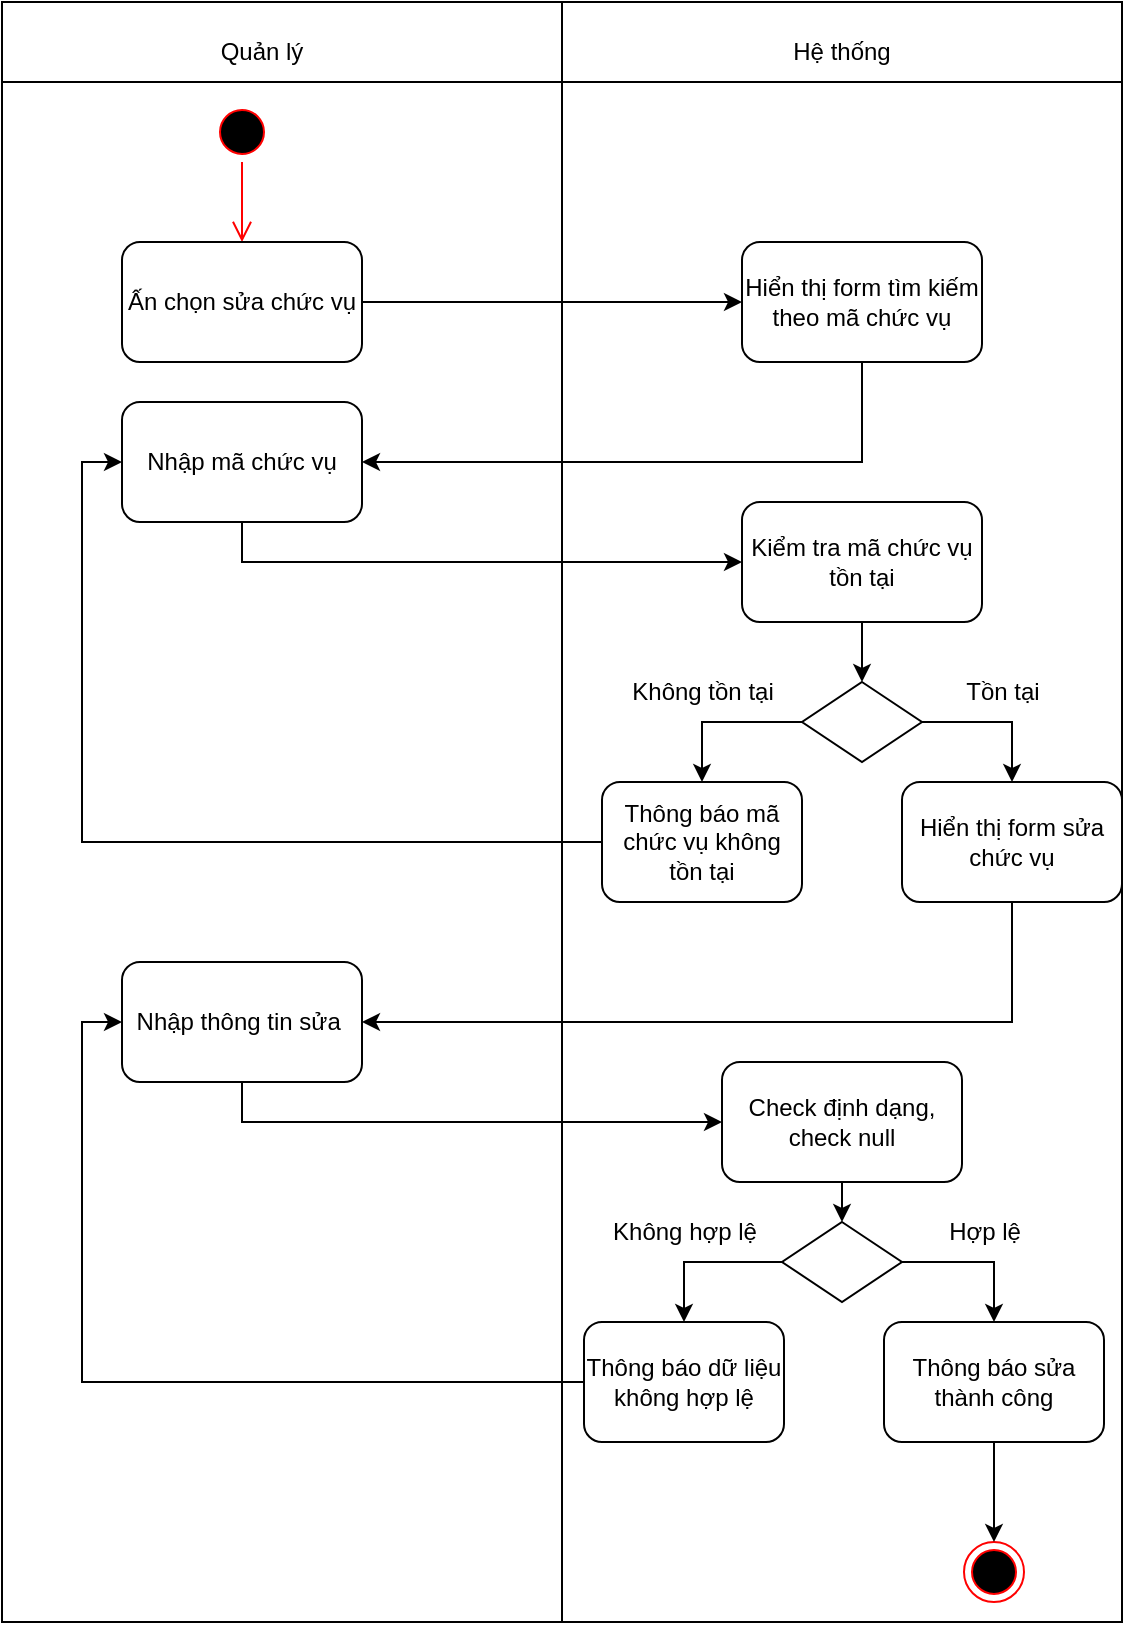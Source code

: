 <mxfile version="24.9.1">
  <diagram name="Trang-1" id="0knigIFlzXDlnCoVaFzN">
    <mxGraphModel dx="1050" dy="522" grid="1" gridSize="10" guides="1" tooltips="1" connect="1" arrows="1" fold="1" page="1" pageScale="1" pageWidth="827" pageHeight="1169" math="0" shadow="0">
      <root>
        <mxCell id="0" />
        <mxCell id="1" parent="0" />
        <mxCell id="qL6p13uKGtfWRZLd5ckP-1" value="" style="shape=internalStorage;whiteSpace=wrap;html=1;backgroundOutline=1;dx=280;dy=40;" parent="1" vertex="1">
          <mxGeometry x="80" y="40" width="560" height="730" as="geometry" />
        </mxCell>
        <mxCell id="qL6p13uKGtfWRZLd5ckP-2" value="Nhân viên" style="text;html=1;align=center;verticalAlign=middle;whiteSpace=wrap;rounded=0;" parent="1" vertex="1">
          <mxGeometry x="180" y="50" width="60" height="30" as="geometry" />
        </mxCell>
        <mxCell id="qL6p13uKGtfWRZLd5ckP-3" value="Hệ thống" style="text;html=1;align=center;verticalAlign=middle;whiteSpace=wrap;rounded=0;" parent="1" vertex="1">
          <mxGeometry x="470" y="50" width="60" height="30" as="geometry" />
        </mxCell>
        <mxCell id="qL6p13uKGtfWRZLd5ckP-4" value="" style="ellipse;html=1;shape=startState;fillColor=#000000;strokeColor=#ff0000;" parent="1" vertex="1">
          <mxGeometry x="185" y="90" width="30" height="30" as="geometry" />
        </mxCell>
        <mxCell id="qL6p13uKGtfWRZLd5ckP-5" value="" style="edgeStyle=orthogonalEdgeStyle;html=1;verticalAlign=bottom;endArrow=open;endSize=8;strokeColor=#ff0000;rounded=0;entryX=0.5;entryY=0;entryDx=0;entryDy=0;" parent="1" source="qL6p13uKGtfWRZLd5ckP-4" target="qL6p13uKGtfWRZLd5ckP-6" edge="1">
          <mxGeometry relative="1" as="geometry">
            <mxPoint x="240" y="160" as="targetPoint" />
            <Array as="points">
              <mxPoint x="200" y="140" />
              <mxPoint x="200" y="140" />
            </Array>
          </mxGeometry>
        </mxCell>
        <mxCell id="qL6p13uKGtfWRZLd5ckP-6" value="Ấn chọn thêm sản phẩm" style="rounded=1;whiteSpace=wrap;html=1;" parent="1" vertex="1">
          <mxGeometry x="140" y="160" width="120" height="60" as="geometry" />
        </mxCell>
        <mxCell id="qL6p13uKGtfWRZLd5ckP-7" value="Hiển thị form thêm sản phẩm" style="rounded=1;whiteSpace=wrap;html=1;" parent="1" vertex="1">
          <mxGeometry x="450" y="160" width="120" height="60" as="geometry" />
        </mxCell>
        <mxCell id="qL6p13uKGtfWRZLd5ckP-8" value="" style="endArrow=classic;html=1;rounded=0;exitX=1;exitY=0.5;exitDx=0;exitDy=0;" parent="1" source="qL6p13uKGtfWRZLd5ckP-6" target="qL6p13uKGtfWRZLd5ckP-7" edge="1">
          <mxGeometry width="50" height="50" relative="1" as="geometry">
            <mxPoint x="390" y="320" as="sourcePoint" />
            <mxPoint x="440" y="270" as="targetPoint" />
          </mxGeometry>
        </mxCell>
        <mxCell id="qL6p13uKGtfWRZLd5ckP-9" value="Nhập thông tin" style="rounded=1;whiteSpace=wrap;html=1;" parent="1" vertex="1">
          <mxGeometry x="140" y="240" width="120" height="60" as="geometry" />
        </mxCell>
        <mxCell id="qL6p13uKGtfWRZLd5ckP-10" value="" style="endArrow=classic;html=1;rounded=0;exitX=0.5;exitY=1;exitDx=0;exitDy=0;entryX=1;entryY=0.5;entryDx=0;entryDy=0;" parent="1" source="qL6p13uKGtfWRZLd5ckP-7" target="qL6p13uKGtfWRZLd5ckP-9" edge="1">
          <mxGeometry width="50" height="50" relative="1" as="geometry">
            <mxPoint x="390" y="320" as="sourcePoint" />
            <mxPoint x="440" y="270" as="targetPoint" />
            <Array as="points">
              <mxPoint x="510" y="270" />
            </Array>
          </mxGeometry>
        </mxCell>
        <mxCell id="qL6p13uKGtfWRZLd5ckP-11" value="Xác nhận thêm" style="rounded=1;whiteSpace=wrap;html=1;" parent="1" vertex="1">
          <mxGeometry x="250" y="375" width="100" height="55" as="geometry" />
        </mxCell>
        <mxCell id="qL6p13uKGtfWRZLd5ckP-12" value="" style="endArrow=classic;html=1;rounded=0;exitX=0.5;exitY=1;exitDx=0;exitDy=0;entryX=0;entryY=0.5;entryDx=0;entryDy=0;" parent="1" source="qL6p13uKGtfWRZLd5ckP-9" target="qL6p13uKGtfWRZLd5ckP-11" edge="1">
          <mxGeometry width="50" height="50" relative="1" as="geometry">
            <mxPoint x="390" y="550" as="sourcePoint" />
            <mxPoint x="440" y="500" as="targetPoint" />
            <Array as="points">
              <mxPoint x="200" y="403" />
            </Array>
          </mxGeometry>
        </mxCell>
        <mxCell id="qL6p13uKGtfWRZLd5ckP-13" value="" style="endArrow=classic;html=1;rounded=0;exitX=1;exitY=0.5;exitDx=0;exitDy=0;" parent="1" source="qL6p13uKGtfWRZLd5ckP-11" edge="1">
          <mxGeometry width="50" height="50" relative="1" as="geometry">
            <mxPoint x="390" y="550" as="sourcePoint" />
            <mxPoint x="450" y="402.5" as="targetPoint" />
          </mxGeometry>
        </mxCell>
        <mxCell id="qL6p13uKGtfWRZLd5ckP-14" value="Kiểm tra thông tin đầu vào" style="rounded=1;whiteSpace=wrap;html=1;" parent="1" vertex="1">
          <mxGeometry x="450" y="370" width="120" height="60" as="geometry" />
        </mxCell>
        <mxCell id="qL6p13uKGtfWRZLd5ckP-15" value="" style="endArrow=classic;html=1;rounded=0;exitX=0.5;exitY=1;exitDx=0;exitDy=0;" parent="1" source="qL6p13uKGtfWRZLd5ckP-14" target="qL6p13uKGtfWRZLd5ckP-16" edge="1">
          <mxGeometry width="50" height="50" relative="1" as="geometry">
            <mxPoint x="390" y="550" as="sourcePoint" />
            <mxPoint x="440" y="500" as="targetPoint" />
          </mxGeometry>
        </mxCell>
        <mxCell id="qL6p13uKGtfWRZLd5ckP-16" value="" style="rhombus;whiteSpace=wrap;html=1;" parent="1" vertex="1">
          <mxGeometry x="480" y="460" width="60" height="40" as="geometry" />
        </mxCell>
        <mxCell id="qL6p13uKGtfWRZLd5ckP-17" value="" style="endArrow=classic;html=1;rounded=0;exitX=0;exitY=0.5;exitDx=0;exitDy=0;" parent="1" source="qL6p13uKGtfWRZLd5ckP-16" target="qL6p13uKGtfWRZLd5ckP-19" edge="1">
          <mxGeometry width="50" height="50" relative="1" as="geometry">
            <mxPoint x="390" y="640" as="sourcePoint" />
            <mxPoint x="440" y="590" as="targetPoint" />
            <Array as="points">
              <mxPoint x="430" y="480" />
            </Array>
          </mxGeometry>
        </mxCell>
        <mxCell id="qL6p13uKGtfWRZLd5ckP-18" style="edgeStyle=orthogonalEdgeStyle;rounded=0;orthogonalLoop=1;jettySize=auto;html=1;entryX=0;entryY=0.5;entryDx=0;entryDy=0;" parent="1" source="qL6p13uKGtfWRZLd5ckP-19" target="qL6p13uKGtfWRZLd5ckP-9" edge="1">
          <mxGeometry relative="1" as="geometry" />
        </mxCell>
        <mxCell id="qL6p13uKGtfWRZLd5ckP-19" value="Thông báo dữ liệu không hợp lệ" style="rounded=1;whiteSpace=wrap;html=1;" parent="1" vertex="1">
          <mxGeometry x="380" y="540" width="100" height="60" as="geometry" />
        </mxCell>
        <mxCell id="qL6p13uKGtfWRZLd5ckP-20" value="" style="endArrow=classic;html=1;rounded=0;exitX=1;exitY=0.5;exitDx=0;exitDy=0;" parent="1" source="qL6p13uKGtfWRZLd5ckP-16" target="qL6p13uKGtfWRZLd5ckP-21" edge="1">
          <mxGeometry width="50" height="50" relative="1" as="geometry">
            <mxPoint x="390" y="540" as="sourcePoint" />
            <mxPoint x="440" y="490" as="targetPoint" />
            <Array as="points">
              <mxPoint x="585" y="480" />
            </Array>
          </mxGeometry>
        </mxCell>
        <mxCell id="qL6p13uKGtfWRZLd5ckP-21" value="Thông báo lưu thông tin thành công rồi lưu vào cơ sở dữ liệu" style="rounded=1;whiteSpace=wrap;html=1;" parent="1" vertex="1">
          <mxGeometry x="530" y="540" width="110" height="60" as="geometry" />
        </mxCell>
        <mxCell id="qL6p13uKGtfWRZLd5ckP-22" value="" style="ellipse;html=1;shape=endState;fillColor=#000000;strokeColor=#ff0000;" parent="1" vertex="1">
          <mxGeometry x="570" y="700" width="30" height="30" as="geometry" />
        </mxCell>
        <mxCell id="qL6p13uKGtfWRZLd5ckP-23" value="" style="endArrow=classic;html=1;rounded=0;exitX=0.5;exitY=1;exitDx=0;exitDy=0;entryX=0.5;entryY=0;entryDx=0;entryDy=0;" parent="1" source="qL6p13uKGtfWRZLd5ckP-21" target="qL6p13uKGtfWRZLd5ckP-22" edge="1">
          <mxGeometry width="50" height="50" relative="1" as="geometry">
            <mxPoint x="390" y="540" as="sourcePoint" />
            <mxPoint x="440" y="490" as="targetPoint" />
          </mxGeometry>
        </mxCell>
        <mxCell id="qL6p13uKGtfWRZLd5ckP-24" value="Không hợp lệ" style="text;html=1;align=center;verticalAlign=middle;resizable=0;points=[];autosize=1;strokeColor=none;fillColor=none;" parent="1" vertex="1">
          <mxGeometry x="380" y="450" width="100" height="30" as="geometry" />
        </mxCell>
        <mxCell id="qL6p13uKGtfWRZLd5ckP-25" value="Hợp lệ" style="text;html=1;align=center;verticalAlign=middle;resizable=0;points=[];autosize=1;strokeColor=none;fillColor=none;" parent="1" vertex="1">
          <mxGeometry x="550" y="450" width="60" height="30" as="geometry" />
        </mxCell>
        <mxCell id="qL6p13uKGtfWRZLd5ckP-26" value="" style="shape=internalStorage;whiteSpace=wrap;html=1;backgroundOutline=1;dx=280;dy=40;" parent="1" vertex="1">
          <mxGeometry x="80" y="40" width="560" height="810" as="geometry" />
        </mxCell>
        <mxCell id="qL6p13uKGtfWRZLd5ckP-27" value="Quản lý" style="text;html=1;align=center;verticalAlign=middle;whiteSpace=wrap;rounded=0;" parent="1" vertex="1">
          <mxGeometry x="180" y="50" width="60" height="30" as="geometry" />
        </mxCell>
        <mxCell id="qL6p13uKGtfWRZLd5ckP-28" value="Hệ thống" style="text;html=1;align=center;verticalAlign=middle;whiteSpace=wrap;rounded=0;" parent="1" vertex="1">
          <mxGeometry x="470" y="50" width="60" height="30" as="geometry" />
        </mxCell>
        <mxCell id="qL6p13uKGtfWRZLd5ckP-29" value="" style="ellipse;html=1;shape=startState;fillColor=#000000;strokeColor=#ff0000;" parent="1" vertex="1">
          <mxGeometry x="185" y="90" width="30" height="30" as="geometry" />
        </mxCell>
        <mxCell id="qL6p13uKGtfWRZLd5ckP-30" value="" style="edgeStyle=orthogonalEdgeStyle;html=1;verticalAlign=bottom;endArrow=open;endSize=8;strokeColor=#ff0000;rounded=0;entryX=0.5;entryY=0;entryDx=0;entryDy=0;" parent="1" source="qL6p13uKGtfWRZLd5ckP-29" target="qL6p13uKGtfWRZLd5ckP-31" edge="1">
          <mxGeometry relative="1" as="geometry">
            <mxPoint x="240" y="160" as="targetPoint" />
            <Array as="points">
              <mxPoint x="200" y="140" />
              <mxPoint x="200" y="140" />
            </Array>
          </mxGeometry>
        </mxCell>
        <mxCell id="qL6p13uKGtfWRZLd5ckP-31" value="Ấn chọn sửa chức vụ" style="rounded=1;whiteSpace=wrap;html=1;" parent="1" vertex="1">
          <mxGeometry x="140" y="160" width="120" height="60" as="geometry" />
        </mxCell>
        <mxCell id="qL6p13uKGtfWRZLd5ckP-32" value="Hiển thị form tìm kiếm theo mã chức vụ" style="rounded=1;whiteSpace=wrap;html=1;" parent="1" vertex="1">
          <mxGeometry x="450" y="160" width="120" height="60" as="geometry" />
        </mxCell>
        <mxCell id="qL6p13uKGtfWRZLd5ckP-33" value="" style="endArrow=classic;html=1;rounded=0;exitX=1;exitY=0.5;exitDx=0;exitDy=0;" parent="1" source="qL6p13uKGtfWRZLd5ckP-31" target="qL6p13uKGtfWRZLd5ckP-32" edge="1">
          <mxGeometry width="50" height="50" relative="1" as="geometry">
            <mxPoint x="390" y="320" as="sourcePoint" />
            <mxPoint x="440" y="270" as="targetPoint" />
          </mxGeometry>
        </mxCell>
        <mxCell id="qL6p13uKGtfWRZLd5ckP-34" value="Nhập mã chức vụ" style="rounded=1;whiteSpace=wrap;html=1;" parent="1" vertex="1">
          <mxGeometry x="140" y="240" width="120" height="60" as="geometry" />
        </mxCell>
        <mxCell id="qL6p13uKGtfWRZLd5ckP-35" value="" style="endArrow=classic;html=1;rounded=0;exitX=0.5;exitY=1;exitDx=0;exitDy=0;entryX=1;entryY=0.5;entryDx=0;entryDy=0;" parent="1" source="qL6p13uKGtfWRZLd5ckP-32" target="qL6p13uKGtfWRZLd5ckP-34" edge="1">
          <mxGeometry width="50" height="50" relative="1" as="geometry">
            <mxPoint x="390" y="320" as="sourcePoint" />
            <mxPoint x="440" y="270" as="targetPoint" />
            <Array as="points">
              <mxPoint x="510" y="270" />
            </Array>
          </mxGeometry>
        </mxCell>
        <mxCell id="qL6p13uKGtfWRZLd5ckP-36" value="" style="endArrow=classic;html=1;rounded=0;exitX=0.5;exitY=1;exitDx=0;exitDy=0;entryX=0;entryY=0.5;entryDx=0;entryDy=0;" parent="1" source="qL6p13uKGtfWRZLd5ckP-34" target="qL6p13uKGtfWRZLd5ckP-37" edge="1">
          <mxGeometry width="50" height="50" relative="1" as="geometry">
            <mxPoint x="350" y="402.5" as="sourcePoint" />
            <mxPoint x="450" y="402.5" as="targetPoint" />
            <Array as="points">
              <mxPoint x="200" y="320" />
            </Array>
          </mxGeometry>
        </mxCell>
        <mxCell id="qL6p13uKGtfWRZLd5ckP-37" value="Kiểm tra mã chức vụ tồn tại" style="rounded=1;whiteSpace=wrap;html=1;" parent="1" vertex="1">
          <mxGeometry x="450" y="290" width="120" height="60" as="geometry" />
        </mxCell>
        <mxCell id="qL6p13uKGtfWRZLd5ckP-38" value="" style="endArrow=classic;html=1;rounded=0;exitX=0.5;exitY=1;exitDx=0;exitDy=0;" parent="1" source="qL6p13uKGtfWRZLd5ckP-37" target="qL6p13uKGtfWRZLd5ckP-39" edge="1">
          <mxGeometry width="50" height="50" relative="1" as="geometry">
            <mxPoint x="390" y="550" as="sourcePoint" />
            <mxPoint x="440" y="500" as="targetPoint" />
          </mxGeometry>
        </mxCell>
        <mxCell id="qL6p13uKGtfWRZLd5ckP-39" value="" style="rhombus;whiteSpace=wrap;html=1;" parent="1" vertex="1">
          <mxGeometry x="480" y="380" width="60" height="40" as="geometry" />
        </mxCell>
        <mxCell id="qL6p13uKGtfWRZLd5ckP-40" value="" style="endArrow=classic;html=1;rounded=0;exitX=0;exitY=0.5;exitDx=0;exitDy=0;" parent="1" source="qL6p13uKGtfWRZLd5ckP-39" target="qL6p13uKGtfWRZLd5ckP-42" edge="1">
          <mxGeometry width="50" height="50" relative="1" as="geometry">
            <mxPoint x="390" y="560" as="sourcePoint" />
            <mxPoint x="440" y="510" as="targetPoint" />
            <Array as="points">
              <mxPoint x="430" y="400" />
            </Array>
          </mxGeometry>
        </mxCell>
        <mxCell id="qL6p13uKGtfWRZLd5ckP-41" style="edgeStyle=orthogonalEdgeStyle;rounded=0;orthogonalLoop=1;jettySize=auto;html=1;entryX=0;entryY=0.5;entryDx=0;entryDy=0;" parent="1" source="qL6p13uKGtfWRZLd5ckP-42" target="qL6p13uKGtfWRZLd5ckP-34" edge="1">
          <mxGeometry relative="1" as="geometry" />
        </mxCell>
        <mxCell id="qL6p13uKGtfWRZLd5ckP-42" value="Thông báo mã chức vụ không tồn tại" style="rounded=1;whiteSpace=wrap;html=1;" parent="1" vertex="1">
          <mxGeometry x="380" y="430" width="100" height="60" as="geometry" />
        </mxCell>
        <mxCell id="qL6p13uKGtfWRZLd5ckP-43" value="" style="endArrow=classic;html=1;rounded=0;exitX=1;exitY=0.5;exitDx=0;exitDy=0;" parent="1" source="qL6p13uKGtfWRZLd5ckP-39" target="qL6p13uKGtfWRZLd5ckP-44" edge="1">
          <mxGeometry width="50" height="50" relative="1" as="geometry">
            <mxPoint x="390" y="460" as="sourcePoint" />
            <mxPoint x="440" y="410" as="targetPoint" />
            <Array as="points">
              <mxPoint x="585" y="400" />
            </Array>
          </mxGeometry>
        </mxCell>
        <mxCell id="qL6p13uKGtfWRZLd5ckP-44" value="Hiển thị form sửa chức vụ" style="rounded=1;whiteSpace=wrap;html=1;" parent="1" vertex="1">
          <mxGeometry x="530" y="430" width="110" height="60" as="geometry" />
        </mxCell>
        <mxCell id="qL6p13uKGtfWRZLd5ckP-45" value="" style="ellipse;html=1;shape=endState;fillColor=#000000;strokeColor=#ff0000;" parent="1" vertex="1">
          <mxGeometry x="561" y="810" width="30" height="30" as="geometry" />
        </mxCell>
        <mxCell id="qL6p13uKGtfWRZLd5ckP-46" value="" style="endArrow=classic;html=1;rounded=0;exitX=0.5;exitY=1;exitDx=0;exitDy=0;entryX=1;entryY=0.5;entryDx=0;entryDy=0;" parent="1" source="qL6p13uKGtfWRZLd5ckP-44" target="qL6p13uKGtfWRZLd5ckP-50" edge="1">
          <mxGeometry width="50" height="50" relative="1" as="geometry">
            <mxPoint x="390" y="460" as="sourcePoint" />
            <mxPoint x="585" y="620" as="targetPoint" />
            <Array as="points">
              <mxPoint x="585" y="550" />
            </Array>
          </mxGeometry>
        </mxCell>
        <mxCell id="qL6p13uKGtfWRZLd5ckP-47" value="Không tồn tại" style="text;html=1;align=center;verticalAlign=middle;resizable=0;points=[];autosize=1;strokeColor=none;fillColor=none;" parent="1" vertex="1">
          <mxGeometry x="385" y="370" width="90" height="30" as="geometry" />
        </mxCell>
        <mxCell id="qL6p13uKGtfWRZLd5ckP-48" value="Tồn tại" style="text;html=1;align=center;verticalAlign=middle;resizable=0;points=[];autosize=1;strokeColor=none;fillColor=none;" parent="1" vertex="1">
          <mxGeometry x="550" y="370" width="60" height="30" as="geometry" />
        </mxCell>
        <mxCell id="qL6p13uKGtfWRZLd5ckP-49" style="edgeStyle=orthogonalEdgeStyle;rounded=0;orthogonalLoop=1;jettySize=auto;html=1;entryX=0;entryY=0.5;entryDx=0;entryDy=0;" parent="1" source="qL6p13uKGtfWRZLd5ckP-50" target="qL6p13uKGtfWRZLd5ckP-51" edge="1">
          <mxGeometry relative="1" as="geometry">
            <Array as="points">
              <mxPoint x="200" y="600" />
            </Array>
          </mxGeometry>
        </mxCell>
        <mxCell id="qL6p13uKGtfWRZLd5ckP-50" value="Nhập thông tin sửa&amp;nbsp;" style="rounded=1;whiteSpace=wrap;html=1;" parent="1" vertex="1">
          <mxGeometry x="140" y="520" width="120" height="60" as="geometry" />
        </mxCell>
        <mxCell id="qL6p13uKGtfWRZLd5ckP-51" value="Check định dạng, check null" style="rounded=1;whiteSpace=wrap;html=1;" parent="1" vertex="1">
          <mxGeometry x="440" y="570" width="120" height="60" as="geometry" />
        </mxCell>
        <mxCell id="qL6p13uKGtfWRZLd5ckP-52" value="" style="endArrow=classic;html=1;rounded=0;exitX=1;exitY=0.5;exitDx=0;exitDy=0;" parent="1" source="qL6p13uKGtfWRZLd5ckP-56" target="qL6p13uKGtfWRZLd5ckP-60" edge="1">
          <mxGeometry width="50" height="50" relative="1" as="geometry">
            <mxPoint x="381" y="730" as="sourcePoint" />
            <mxPoint x="431" y="680" as="targetPoint" />
            <Array as="points">
              <mxPoint x="576" y="670" />
            </Array>
          </mxGeometry>
        </mxCell>
        <mxCell id="qL6p13uKGtfWRZLd5ckP-53" value="" style="endArrow=classic;html=1;rounded=0;exitX=0;exitY=0.5;exitDx=0;exitDy=0;" parent="1" source="qL6p13uKGtfWRZLd5ckP-56" target="qL6p13uKGtfWRZLd5ckP-58" edge="1">
          <mxGeometry width="50" height="50" relative="1" as="geometry">
            <mxPoint x="381" y="830" as="sourcePoint" />
            <mxPoint x="431" y="780" as="targetPoint" />
            <Array as="points">
              <mxPoint x="421" y="670" />
            </Array>
          </mxGeometry>
        </mxCell>
        <mxCell id="qL6p13uKGtfWRZLd5ckP-54" value="Không hợp lệ" style="text;html=1;align=center;verticalAlign=middle;resizable=0;points=[];autosize=1;strokeColor=none;fillColor=none;" parent="1" vertex="1">
          <mxGeometry x="371" y="640" width="100" height="30" as="geometry" />
        </mxCell>
        <mxCell id="qL6p13uKGtfWRZLd5ckP-55" value="Hợp lệ" style="text;html=1;align=center;verticalAlign=middle;resizable=0;points=[];autosize=1;strokeColor=none;fillColor=none;" parent="1" vertex="1">
          <mxGeometry x="541" y="640" width="60" height="30" as="geometry" />
        </mxCell>
        <mxCell id="qL6p13uKGtfWRZLd5ckP-56" value="" style="rhombus;whiteSpace=wrap;html=1;" parent="1" vertex="1">
          <mxGeometry x="470" y="650" width="60" height="40" as="geometry" />
        </mxCell>
        <mxCell id="qL6p13uKGtfWRZLd5ckP-57" style="edgeStyle=orthogonalEdgeStyle;rounded=0;orthogonalLoop=1;jettySize=auto;html=1;entryX=0;entryY=0.5;entryDx=0;entryDy=0;" parent="1" source="qL6p13uKGtfWRZLd5ckP-58" target="qL6p13uKGtfWRZLd5ckP-50" edge="1">
          <mxGeometry relative="1" as="geometry" />
        </mxCell>
        <mxCell id="qL6p13uKGtfWRZLd5ckP-58" value="Thông báo dữ liệu không hợp lệ" style="rounded=1;whiteSpace=wrap;html=1;" parent="1" vertex="1">
          <mxGeometry x="371" y="700" width="100" height="60" as="geometry" />
        </mxCell>
        <mxCell id="qL6p13uKGtfWRZLd5ckP-59" style="edgeStyle=orthogonalEdgeStyle;rounded=0;orthogonalLoop=1;jettySize=auto;html=1;entryX=0.5;entryY=0;entryDx=0;entryDy=0;" parent="1" source="qL6p13uKGtfWRZLd5ckP-60" target="qL6p13uKGtfWRZLd5ckP-45" edge="1">
          <mxGeometry relative="1" as="geometry" />
        </mxCell>
        <mxCell id="qL6p13uKGtfWRZLd5ckP-60" value="Thông báo sửa thành công" style="rounded=1;whiteSpace=wrap;html=1;" parent="1" vertex="1">
          <mxGeometry x="521" y="700" width="110" height="60" as="geometry" />
        </mxCell>
        <mxCell id="qL6p13uKGtfWRZLd5ckP-61" value="" style="endArrow=classic;html=1;rounded=0;entryX=0.5;entryY=0;entryDx=0;entryDy=0;exitX=0.5;exitY=1;exitDx=0;exitDy=0;" parent="1" source="qL6p13uKGtfWRZLd5ckP-51" target="qL6p13uKGtfWRZLd5ckP-56" edge="1">
          <mxGeometry width="50" height="50" relative="1" as="geometry">
            <mxPoint x="390" y="750" as="sourcePoint" />
            <mxPoint x="440" y="700" as="targetPoint" />
          </mxGeometry>
        </mxCell>
      </root>
    </mxGraphModel>
  </diagram>
</mxfile>
